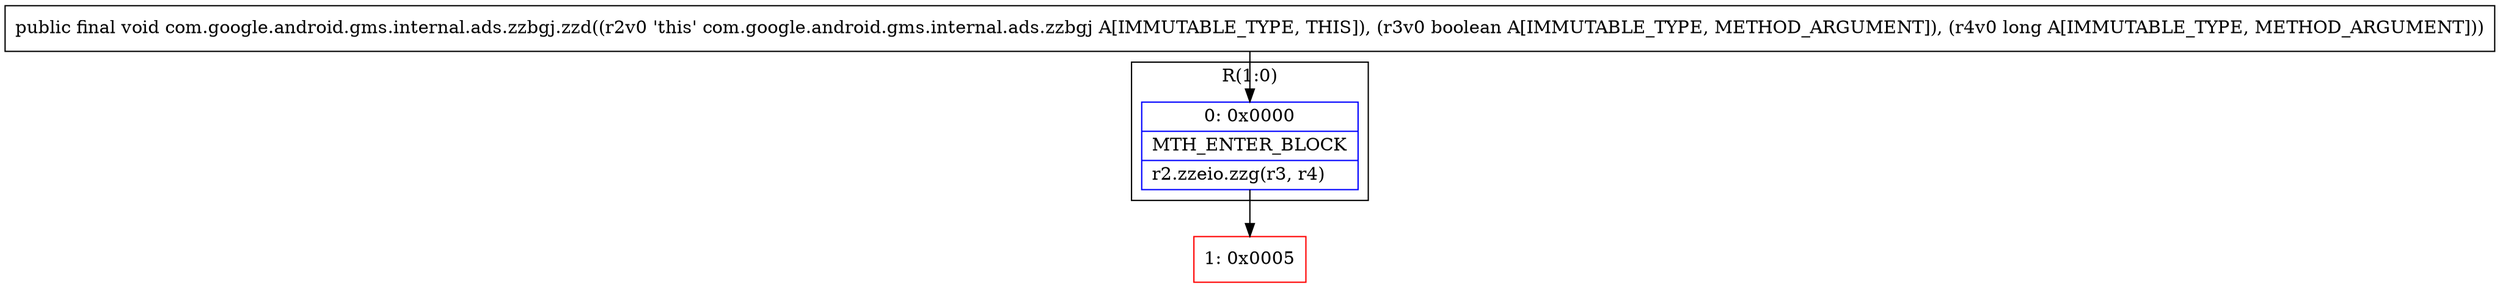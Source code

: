 digraph "CFG forcom.google.android.gms.internal.ads.zzbgj.zzd(ZJ)V" {
subgraph cluster_Region_1793794006 {
label = "R(1:0)";
node [shape=record,color=blue];
Node_0 [shape=record,label="{0\:\ 0x0000|MTH_ENTER_BLOCK\l|r2.zzeio.zzg(r3, r4)\l}"];
}
Node_1 [shape=record,color=red,label="{1\:\ 0x0005}"];
MethodNode[shape=record,label="{public final void com.google.android.gms.internal.ads.zzbgj.zzd((r2v0 'this' com.google.android.gms.internal.ads.zzbgj A[IMMUTABLE_TYPE, THIS]), (r3v0 boolean A[IMMUTABLE_TYPE, METHOD_ARGUMENT]), (r4v0 long A[IMMUTABLE_TYPE, METHOD_ARGUMENT])) }"];
MethodNode -> Node_0;
Node_0 -> Node_1;
}

